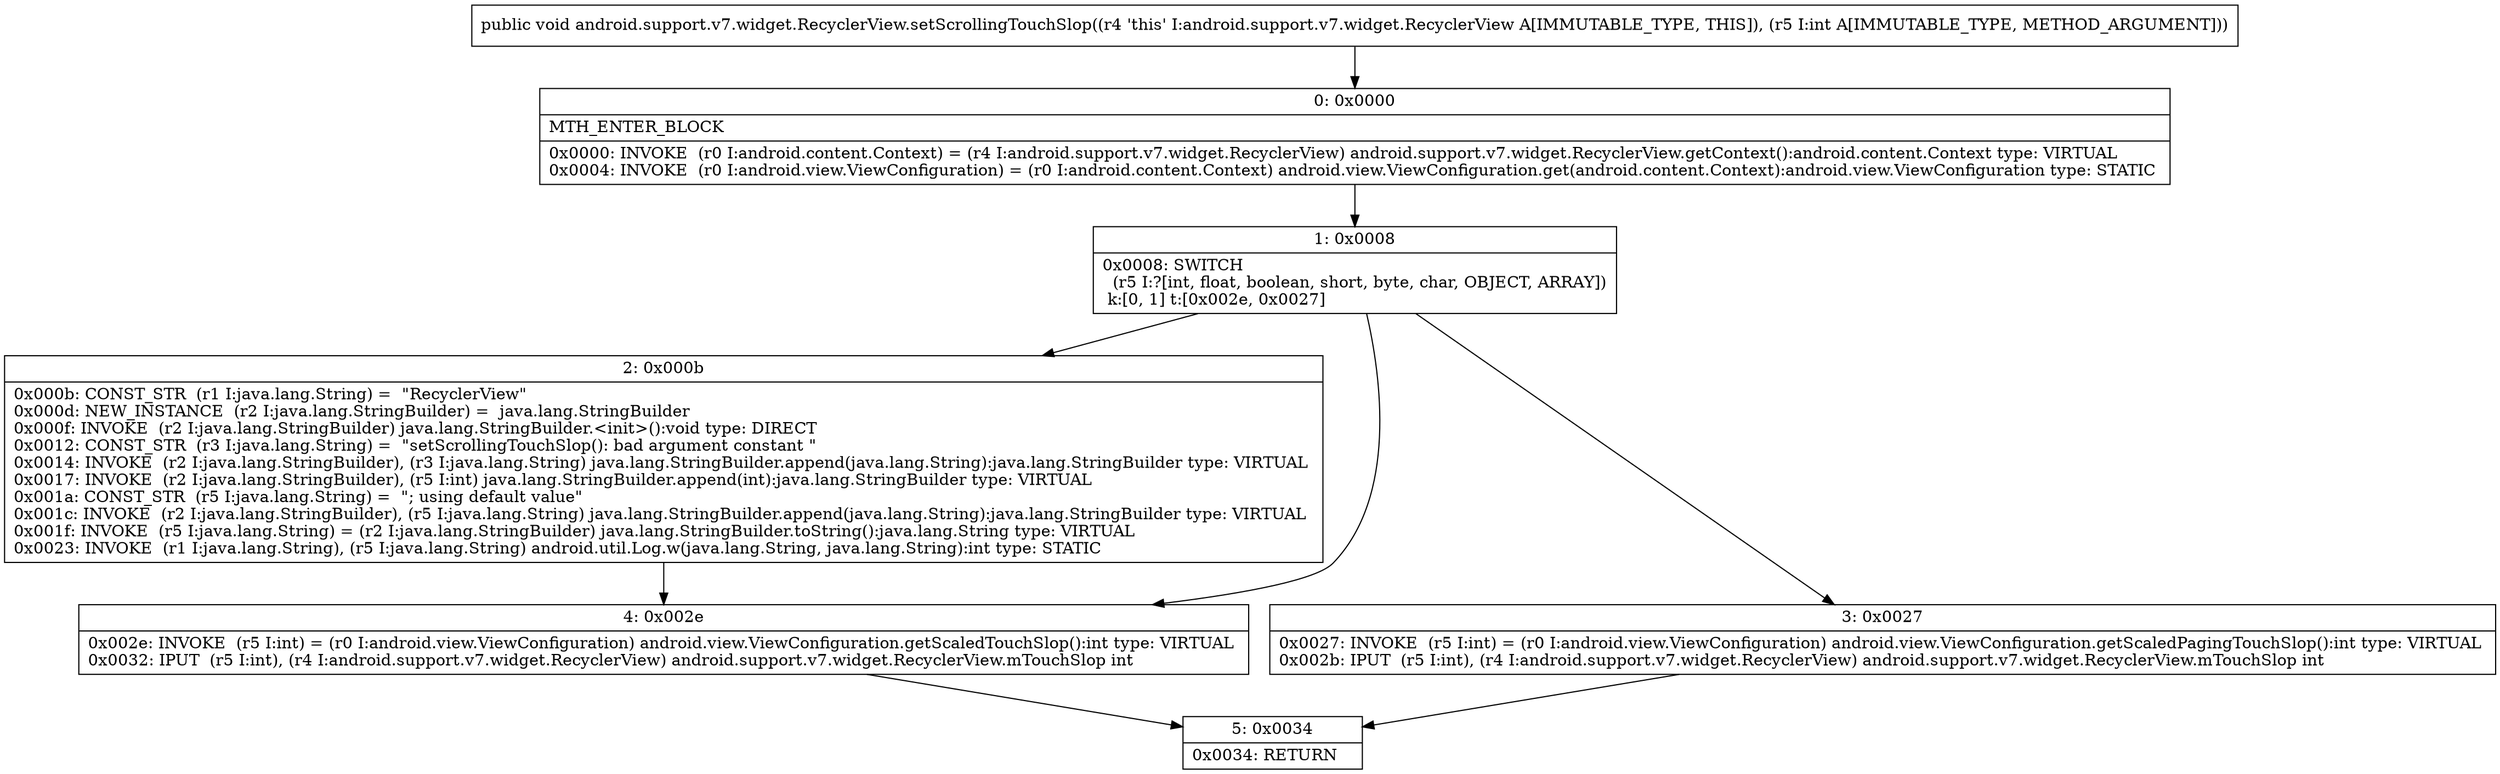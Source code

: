 digraph "CFG forandroid.support.v7.widget.RecyclerView.setScrollingTouchSlop(I)V" {
Node_0 [shape=record,label="{0\:\ 0x0000|MTH_ENTER_BLOCK\l|0x0000: INVOKE  (r0 I:android.content.Context) = (r4 I:android.support.v7.widget.RecyclerView) android.support.v7.widget.RecyclerView.getContext():android.content.Context type: VIRTUAL \l0x0004: INVOKE  (r0 I:android.view.ViewConfiguration) = (r0 I:android.content.Context) android.view.ViewConfiguration.get(android.content.Context):android.view.ViewConfiguration type: STATIC \l}"];
Node_1 [shape=record,label="{1\:\ 0x0008|0x0008: SWITCH  \l  (r5 I:?[int, float, boolean, short, byte, char, OBJECT, ARRAY])\l k:[0, 1] t:[0x002e, 0x0027] \l}"];
Node_2 [shape=record,label="{2\:\ 0x000b|0x000b: CONST_STR  (r1 I:java.lang.String) =  \"RecyclerView\" \l0x000d: NEW_INSTANCE  (r2 I:java.lang.StringBuilder) =  java.lang.StringBuilder \l0x000f: INVOKE  (r2 I:java.lang.StringBuilder) java.lang.StringBuilder.\<init\>():void type: DIRECT \l0x0012: CONST_STR  (r3 I:java.lang.String) =  \"setScrollingTouchSlop(): bad argument constant \" \l0x0014: INVOKE  (r2 I:java.lang.StringBuilder), (r3 I:java.lang.String) java.lang.StringBuilder.append(java.lang.String):java.lang.StringBuilder type: VIRTUAL \l0x0017: INVOKE  (r2 I:java.lang.StringBuilder), (r5 I:int) java.lang.StringBuilder.append(int):java.lang.StringBuilder type: VIRTUAL \l0x001a: CONST_STR  (r5 I:java.lang.String) =  \"; using default value\" \l0x001c: INVOKE  (r2 I:java.lang.StringBuilder), (r5 I:java.lang.String) java.lang.StringBuilder.append(java.lang.String):java.lang.StringBuilder type: VIRTUAL \l0x001f: INVOKE  (r5 I:java.lang.String) = (r2 I:java.lang.StringBuilder) java.lang.StringBuilder.toString():java.lang.String type: VIRTUAL \l0x0023: INVOKE  (r1 I:java.lang.String), (r5 I:java.lang.String) android.util.Log.w(java.lang.String, java.lang.String):int type: STATIC \l}"];
Node_3 [shape=record,label="{3\:\ 0x0027|0x0027: INVOKE  (r5 I:int) = (r0 I:android.view.ViewConfiguration) android.view.ViewConfiguration.getScaledPagingTouchSlop():int type: VIRTUAL \l0x002b: IPUT  (r5 I:int), (r4 I:android.support.v7.widget.RecyclerView) android.support.v7.widget.RecyclerView.mTouchSlop int \l}"];
Node_4 [shape=record,label="{4\:\ 0x002e|0x002e: INVOKE  (r5 I:int) = (r0 I:android.view.ViewConfiguration) android.view.ViewConfiguration.getScaledTouchSlop():int type: VIRTUAL \l0x0032: IPUT  (r5 I:int), (r4 I:android.support.v7.widget.RecyclerView) android.support.v7.widget.RecyclerView.mTouchSlop int \l}"];
Node_5 [shape=record,label="{5\:\ 0x0034|0x0034: RETURN   \l}"];
MethodNode[shape=record,label="{public void android.support.v7.widget.RecyclerView.setScrollingTouchSlop((r4 'this' I:android.support.v7.widget.RecyclerView A[IMMUTABLE_TYPE, THIS]), (r5 I:int A[IMMUTABLE_TYPE, METHOD_ARGUMENT])) }"];
MethodNode -> Node_0;
Node_0 -> Node_1;
Node_1 -> Node_2;
Node_1 -> Node_3;
Node_1 -> Node_4;
Node_2 -> Node_4;
Node_3 -> Node_5;
Node_4 -> Node_5;
}

